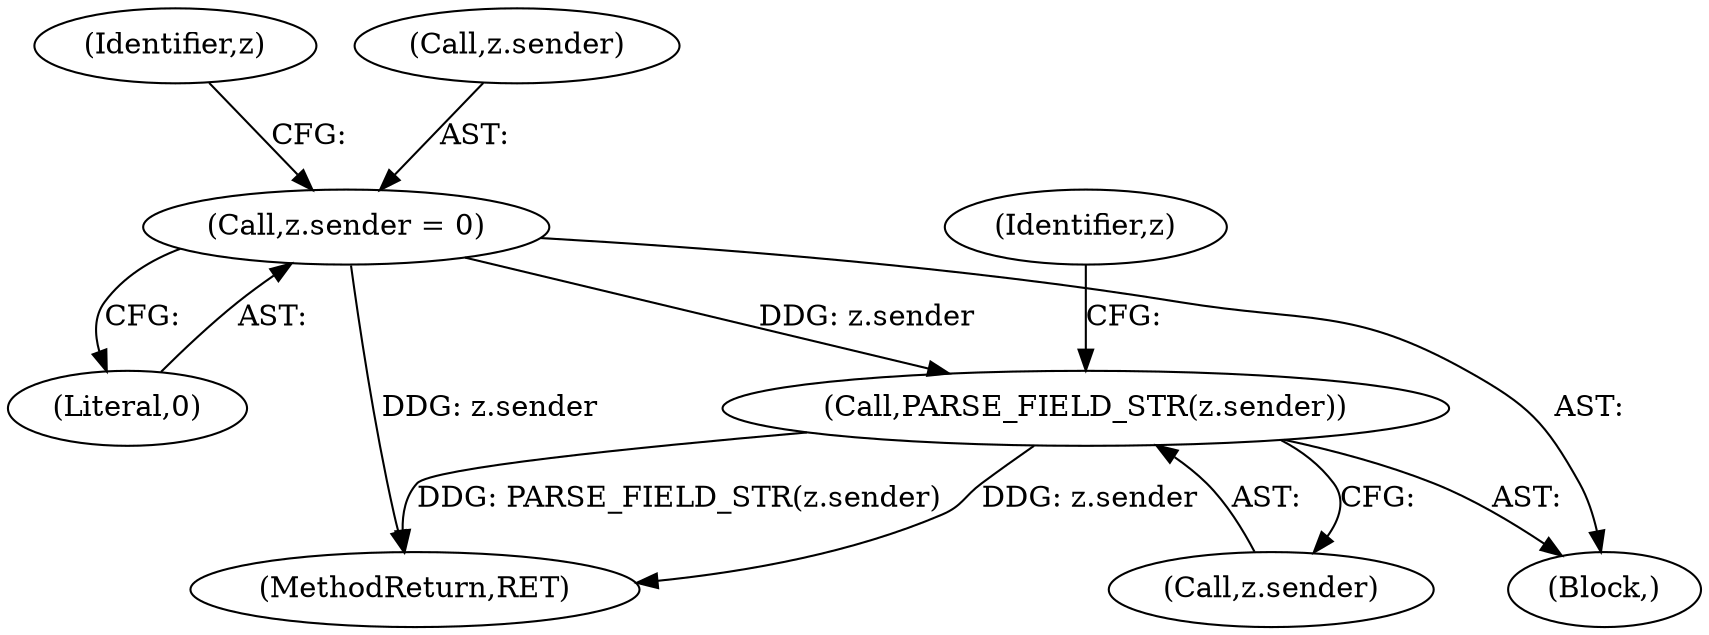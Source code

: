 digraph "0_tcpdump_d17507ffa3e9742199b02a66aa940e79ababfa30_0@API" {
"1000144" [label="(Call,z.sender = 0)"];
"1000239" [label="(Call,PARSE_FIELD_STR(z.sender))"];
"1000151" [label="(Identifier,z)"];
"1000240" [label="(Call,z.sender)"];
"1000245" [label="(Identifier,z)"];
"1000144" [label="(Call,z.sender = 0)"];
"1000239" [label="(Call,PARSE_FIELD_STR(z.sender))"];
"1000145" [label="(Call,z.sender)"];
"1000148" [label="(Literal,0)"];
"1000107" [label="(Block,)"];
"1000759" [label="(MethodReturn,RET)"];
"1000144" -> "1000107"  [label="AST: "];
"1000144" -> "1000148"  [label="CFG: "];
"1000145" -> "1000144"  [label="AST: "];
"1000148" -> "1000144"  [label="AST: "];
"1000151" -> "1000144"  [label="CFG: "];
"1000144" -> "1000759"  [label="DDG: z.sender"];
"1000144" -> "1000239"  [label="DDG: z.sender"];
"1000239" -> "1000107"  [label="AST: "];
"1000239" -> "1000240"  [label="CFG: "];
"1000240" -> "1000239"  [label="AST: "];
"1000245" -> "1000239"  [label="CFG: "];
"1000239" -> "1000759"  [label="DDG: PARSE_FIELD_STR(z.sender)"];
"1000239" -> "1000759"  [label="DDG: z.sender"];
}
